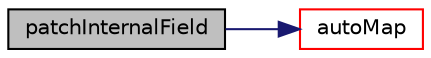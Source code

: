 digraph "patchInternalField"
{
  bgcolor="transparent";
  edge [fontname="Helvetica",fontsize="10",labelfontname="Helvetica",labelfontsize="10"];
  node [fontname="Helvetica",fontsize="10",shape=record];
  rankdir="LR";
  Node2168 [label="patchInternalField",height=0.2,width=0.4,color="black", fillcolor="grey75", style="filled", fontcolor="black"];
  Node2168 -> Node2169 [color="midnightblue",fontsize="10",style="solid",fontname="Helvetica"];
  Node2169 [label="autoMap",height=0.2,width=0.4,color="red",URL="$a23169.html#a0ab0c43ce90d756c88dd81e3d0a9eef5",tooltip="Map (and resize as needed) from self given a mapping object. "];
}
